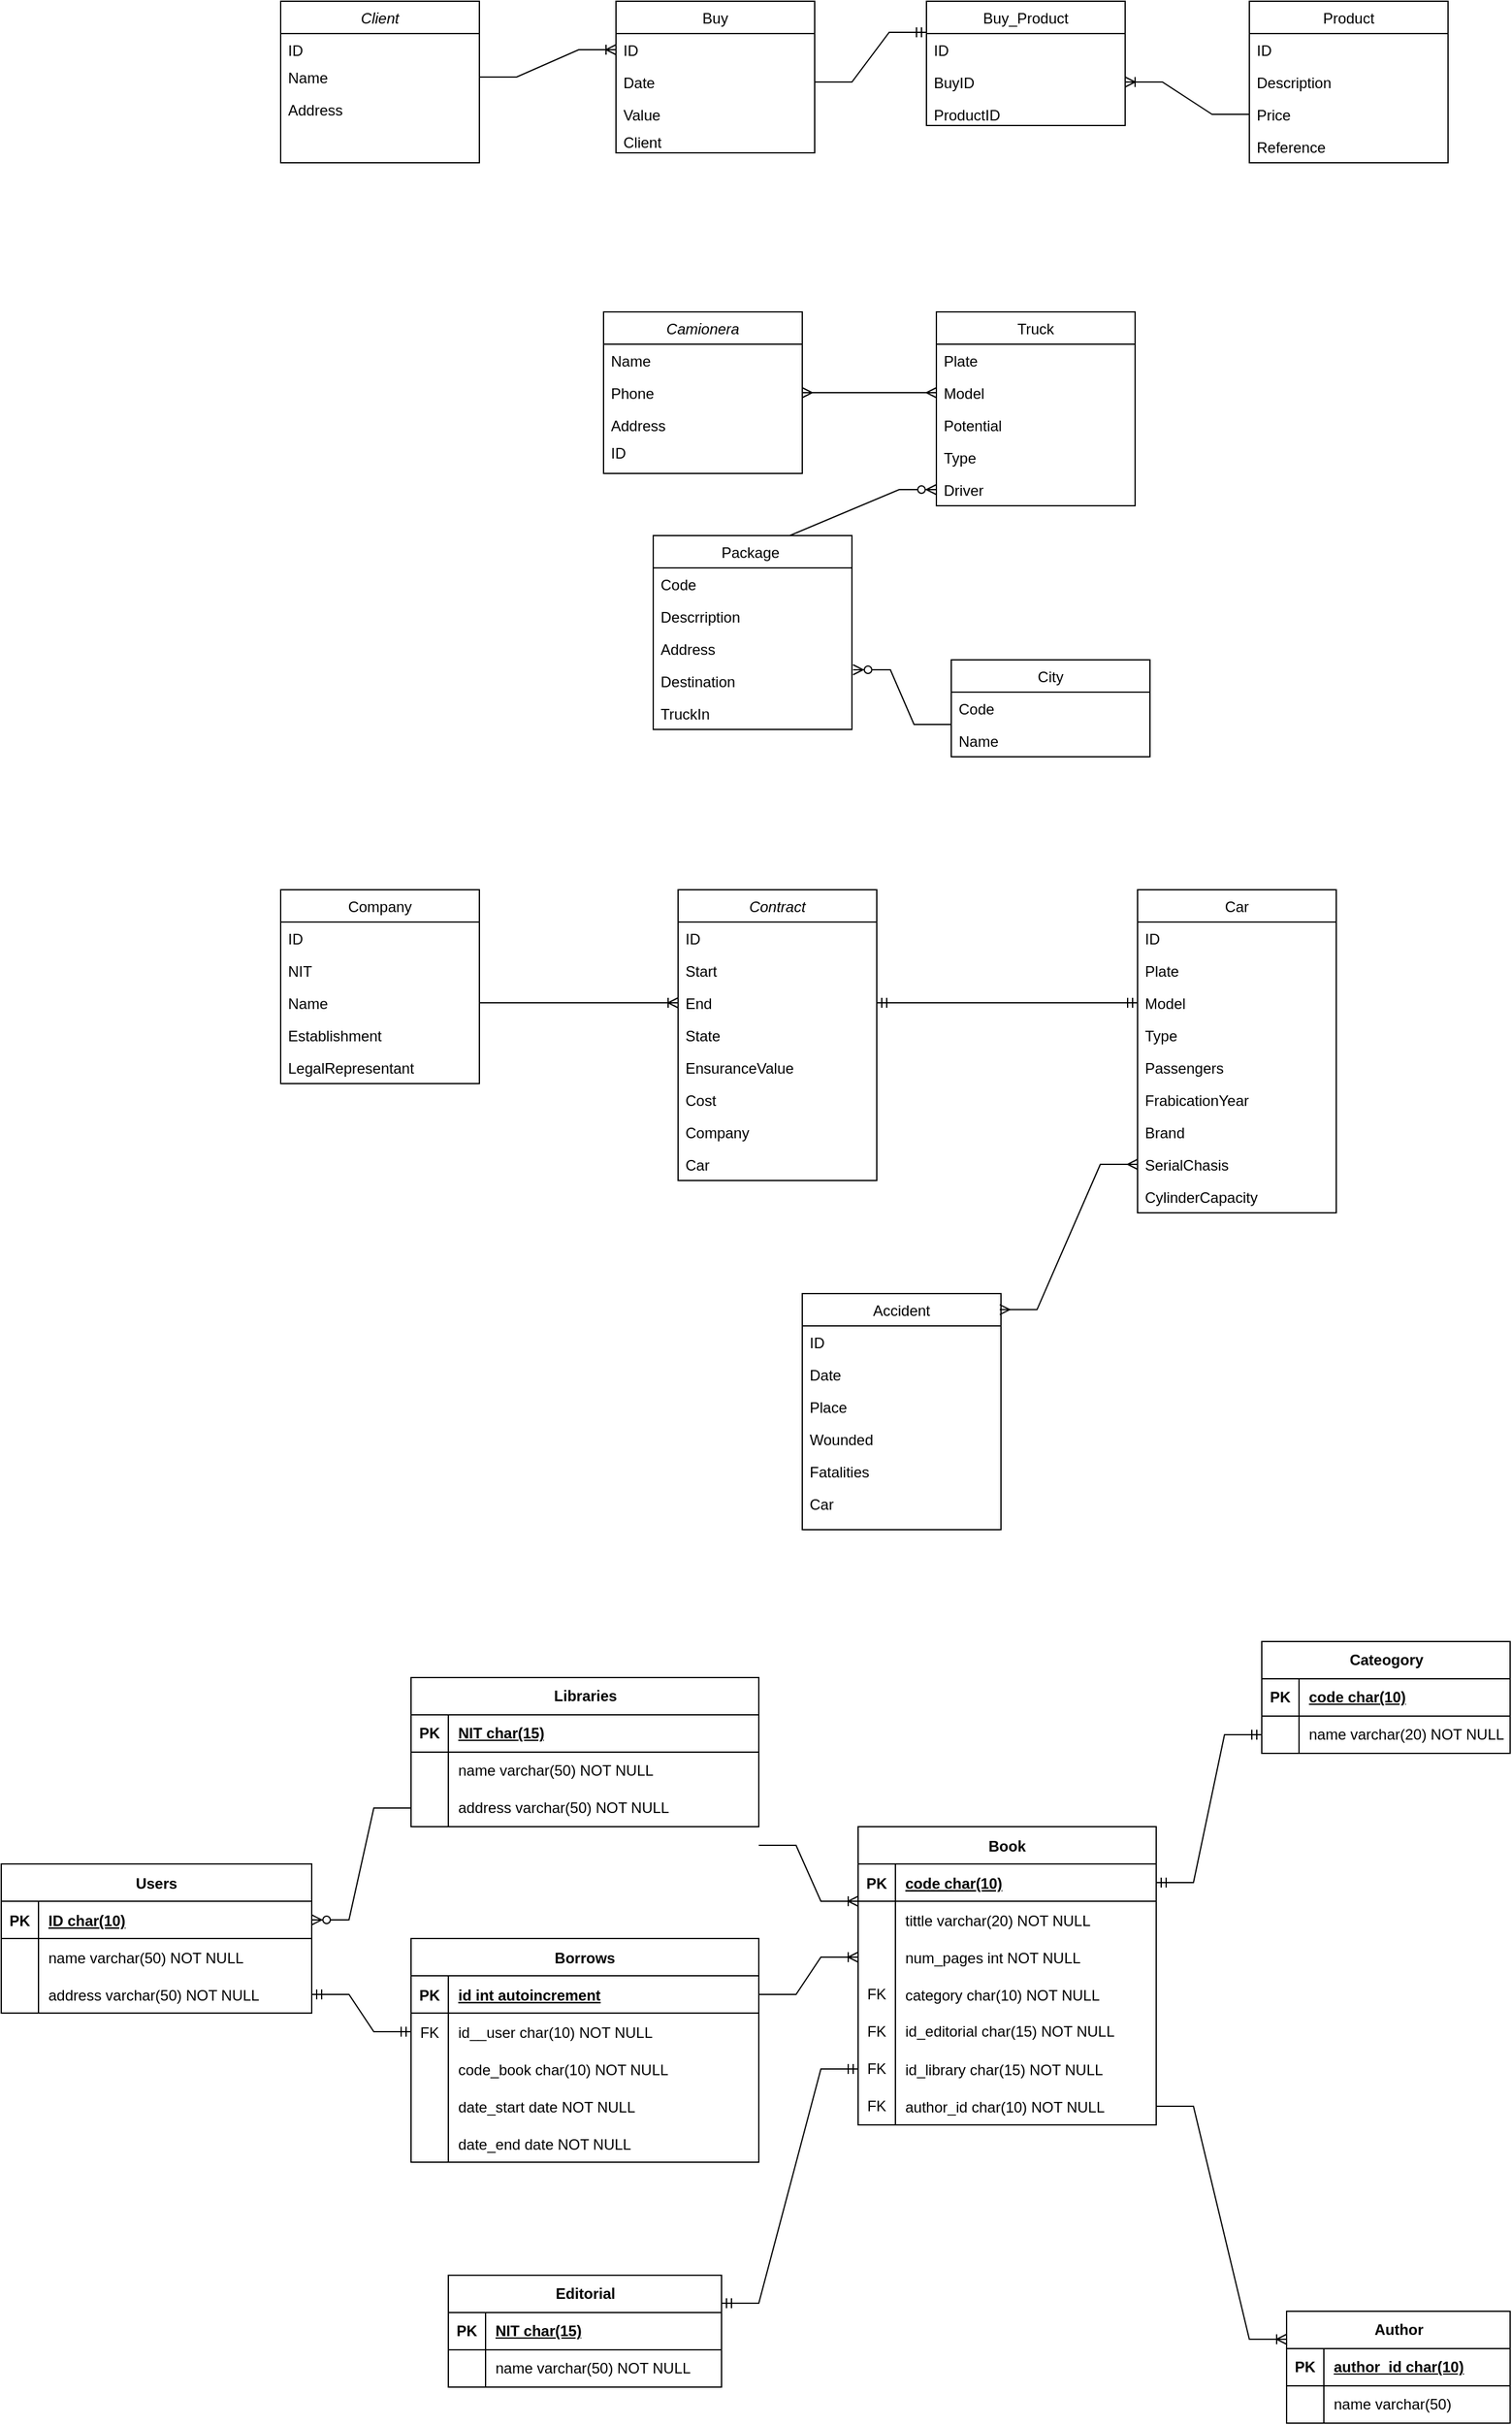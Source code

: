 <mxfile version="21.4.0">
  <diagram id="C5RBs43oDa-KdzZeNtuy" name="Page-1">
    <mxGraphModel dx="1707" dy="2174" grid="1" gridSize="10" guides="1" tooltips="1" connect="1" arrows="1" fold="1" page="1" pageScale="1" pageWidth="827" pageHeight="1169" math="0" shadow="0">
      <root>
        <mxCell id="WIyWlLk6GJQsqaUBKTNV-0" />
        <mxCell id="WIyWlLk6GJQsqaUBKTNV-1" parent="WIyWlLk6GJQsqaUBKTNV-0" />
        <mxCell id="zkfFHV4jXpPFQw0GAbJ--0" value="Camionera" style="swimlane;fontStyle=2;align=center;verticalAlign=top;childLayout=stackLayout;horizontal=1;startSize=26;horizontalStack=0;resizeParent=1;resizeLast=0;collapsible=1;marginBottom=0;rounded=0;shadow=0;strokeWidth=1;" parent="WIyWlLk6GJQsqaUBKTNV-1" vertex="1">
          <mxGeometry x="240" y="120" width="160" height="130" as="geometry">
            <mxRectangle x="230" y="140" width="160" height="26" as="alternateBounds" />
          </mxGeometry>
        </mxCell>
        <mxCell id="zkfFHV4jXpPFQw0GAbJ--1" value="Name" style="text;align=left;verticalAlign=top;spacingLeft=4;spacingRight=4;overflow=hidden;rotatable=0;points=[[0,0.5],[1,0.5]];portConstraint=eastwest;" parent="zkfFHV4jXpPFQw0GAbJ--0" vertex="1">
          <mxGeometry y="26" width="160" height="26" as="geometry" />
        </mxCell>
        <mxCell id="zkfFHV4jXpPFQw0GAbJ--2" value="Phone  " style="text;align=left;verticalAlign=top;spacingLeft=4;spacingRight=4;overflow=hidden;rotatable=0;points=[[0,0.5],[1,0.5]];portConstraint=eastwest;rounded=0;shadow=0;html=0;" parent="zkfFHV4jXpPFQw0GAbJ--0" vertex="1">
          <mxGeometry y="52" width="160" height="26" as="geometry" />
        </mxCell>
        <mxCell id="zkfFHV4jXpPFQw0GAbJ--3" value="Address" style="text;align=left;verticalAlign=top;spacingLeft=4;spacingRight=4;overflow=hidden;rotatable=0;points=[[0,0.5],[1,0.5]];portConstraint=eastwest;rounded=0;shadow=0;html=0;" parent="zkfFHV4jXpPFQw0GAbJ--0" vertex="1">
          <mxGeometry y="78" width="160" height="22" as="geometry" />
        </mxCell>
        <mxCell id="Mopjg6bGHXl4hGNTLcCq-0" value="ID&#xa;" style="text;align=left;verticalAlign=top;spacingLeft=4;spacingRight=4;overflow=hidden;rotatable=0;points=[[0,0.5],[1,0.5]];portConstraint=eastwest;rounded=0;shadow=0;html=0;" vertex="1" parent="zkfFHV4jXpPFQw0GAbJ--0">
          <mxGeometry y="100" width="160" as="geometry" />
        </mxCell>
        <mxCell id="zkfFHV4jXpPFQw0GAbJ--6" value="Package " style="swimlane;fontStyle=0;align=center;verticalAlign=top;childLayout=stackLayout;horizontal=1;startSize=26;horizontalStack=0;resizeParent=1;resizeLast=0;collapsible=1;marginBottom=0;rounded=0;shadow=0;strokeWidth=1;" parent="WIyWlLk6GJQsqaUBKTNV-1" vertex="1">
          <mxGeometry x="280" y="300" width="160" height="156" as="geometry">
            <mxRectangle x="130" y="380" width="160" height="26" as="alternateBounds" />
          </mxGeometry>
        </mxCell>
        <mxCell id="zkfFHV4jXpPFQw0GAbJ--7" value="Code" style="text;align=left;verticalAlign=top;spacingLeft=4;spacingRight=4;overflow=hidden;rotatable=0;points=[[0,0.5],[1,0.5]];portConstraint=eastwest;" parent="zkfFHV4jXpPFQw0GAbJ--6" vertex="1">
          <mxGeometry y="26" width="160" height="26" as="geometry" />
        </mxCell>
        <mxCell id="zkfFHV4jXpPFQw0GAbJ--8" value="Descrription" style="text;align=left;verticalAlign=top;spacingLeft=4;spacingRight=4;overflow=hidden;rotatable=0;points=[[0,0.5],[1,0.5]];portConstraint=eastwest;rounded=0;shadow=0;html=0;" parent="zkfFHV4jXpPFQw0GAbJ--6" vertex="1">
          <mxGeometry y="52" width="160" height="26" as="geometry" />
        </mxCell>
        <mxCell id="Mopjg6bGHXl4hGNTLcCq-4" value="Address" style="text;align=left;verticalAlign=top;spacingLeft=4;spacingRight=4;overflow=hidden;rotatable=0;points=[[0,0.5],[1,0.5]];portConstraint=eastwest;rounded=0;shadow=0;html=0;" vertex="1" parent="zkfFHV4jXpPFQw0GAbJ--6">
          <mxGeometry y="78" width="160" height="26" as="geometry" />
        </mxCell>
        <mxCell id="Mopjg6bGHXl4hGNTLcCq-3" value="Destination" style="text;align=left;verticalAlign=top;spacingLeft=4;spacingRight=4;overflow=hidden;rotatable=0;points=[[0,0.5],[1,0.5]];portConstraint=eastwest;rounded=0;shadow=0;html=0;" vertex="1" parent="zkfFHV4jXpPFQw0GAbJ--6">
          <mxGeometry y="104" width="160" height="26" as="geometry" />
        </mxCell>
        <mxCell id="Mopjg6bGHXl4hGNTLcCq-79" value="TruckIn" style="text;align=left;verticalAlign=top;spacingLeft=4;spacingRight=4;overflow=hidden;rotatable=0;points=[[0,0.5],[1,0.5]];portConstraint=eastwest;rounded=0;shadow=0;html=0;" vertex="1" parent="zkfFHV4jXpPFQw0GAbJ--6">
          <mxGeometry y="130" width="160" height="26" as="geometry" />
        </mxCell>
        <mxCell id="zkfFHV4jXpPFQw0GAbJ--13" value="City" style="swimlane;fontStyle=0;align=center;verticalAlign=top;childLayout=stackLayout;horizontal=1;startSize=26;horizontalStack=0;resizeParent=1;resizeLast=0;collapsible=1;marginBottom=0;rounded=0;shadow=0;strokeWidth=1;" parent="WIyWlLk6GJQsqaUBKTNV-1" vertex="1">
          <mxGeometry x="520" y="400" width="160" height="78" as="geometry">
            <mxRectangle x="340" y="380" width="170" height="26" as="alternateBounds" />
          </mxGeometry>
        </mxCell>
        <mxCell id="zkfFHV4jXpPFQw0GAbJ--14" value="Code" style="text;align=left;verticalAlign=top;spacingLeft=4;spacingRight=4;overflow=hidden;rotatable=0;points=[[0,0.5],[1,0.5]];portConstraint=eastwest;" parent="zkfFHV4jXpPFQw0GAbJ--13" vertex="1">
          <mxGeometry y="26" width="160" height="26" as="geometry" />
        </mxCell>
        <mxCell id="Mopjg6bGHXl4hGNTLcCq-5" value="Name" style="text;align=left;verticalAlign=top;spacingLeft=4;spacingRight=4;overflow=hidden;rotatable=0;points=[[0,0.5],[1,0.5]];portConstraint=eastwest;" vertex="1" parent="zkfFHV4jXpPFQw0GAbJ--13">
          <mxGeometry y="52" width="160" height="26" as="geometry" />
        </mxCell>
        <mxCell id="zkfFHV4jXpPFQw0GAbJ--17" value="Truck" style="swimlane;fontStyle=0;align=center;verticalAlign=top;childLayout=stackLayout;horizontal=1;startSize=26;horizontalStack=0;resizeParent=1;resizeLast=0;collapsible=1;marginBottom=0;rounded=0;shadow=0;strokeWidth=1;" parent="WIyWlLk6GJQsqaUBKTNV-1" vertex="1">
          <mxGeometry x="508" y="120" width="160" height="156" as="geometry">
            <mxRectangle x="550" y="140" width="160" height="26" as="alternateBounds" />
          </mxGeometry>
        </mxCell>
        <mxCell id="zkfFHV4jXpPFQw0GAbJ--19" value="Plate" style="text;align=left;verticalAlign=top;spacingLeft=4;spacingRight=4;overflow=hidden;rotatable=0;points=[[0,0.5],[1,0.5]];portConstraint=eastwest;rounded=0;shadow=0;html=0;" parent="zkfFHV4jXpPFQw0GAbJ--17" vertex="1">
          <mxGeometry y="26" width="160" height="26" as="geometry" />
        </mxCell>
        <mxCell id="zkfFHV4jXpPFQw0GAbJ--20" value="Model" style="text;align=left;verticalAlign=top;spacingLeft=4;spacingRight=4;overflow=hidden;rotatable=0;points=[[0,0.5],[1,0.5]];portConstraint=eastwest;rounded=0;shadow=0;html=0;" parent="zkfFHV4jXpPFQw0GAbJ--17" vertex="1">
          <mxGeometry y="52" width="160" height="26" as="geometry" />
        </mxCell>
        <mxCell id="zkfFHV4jXpPFQw0GAbJ--21" value="Potential" style="text;align=left;verticalAlign=top;spacingLeft=4;spacingRight=4;overflow=hidden;rotatable=0;points=[[0,0.5],[1,0.5]];portConstraint=eastwest;rounded=0;shadow=0;html=0;" parent="zkfFHV4jXpPFQw0GAbJ--17" vertex="1">
          <mxGeometry y="78" width="160" height="26" as="geometry" />
        </mxCell>
        <mxCell id="zkfFHV4jXpPFQw0GAbJ--22" value="Type" style="text;align=left;verticalAlign=top;spacingLeft=4;spacingRight=4;overflow=hidden;rotatable=0;points=[[0,0.5],[1,0.5]];portConstraint=eastwest;rounded=0;shadow=0;html=0;" parent="zkfFHV4jXpPFQw0GAbJ--17" vertex="1">
          <mxGeometry y="104" width="160" height="26" as="geometry" />
        </mxCell>
        <mxCell id="Mopjg6bGHXl4hGNTLcCq-78" value="Driver" style="text;align=left;verticalAlign=top;spacingLeft=4;spacingRight=4;overflow=hidden;rotatable=0;points=[[0,0.5],[1,0.5]];portConstraint=eastwest;rounded=0;shadow=0;html=0;" vertex="1" parent="zkfFHV4jXpPFQw0GAbJ--17">
          <mxGeometry y="130" width="160" height="26" as="geometry" />
        </mxCell>
        <mxCell id="Mopjg6bGHXl4hGNTLcCq-1" value="" style="edgeStyle=entityRelationEdgeStyle;fontSize=12;html=1;endArrow=ERmany;startArrow=ERmany;rounded=0;entryX=0;entryY=0.5;entryDx=0;entryDy=0;exitX=1;exitY=0.5;exitDx=0;exitDy=0;" edge="1" parent="WIyWlLk6GJQsqaUBKTNV-1" source="zkfFHV4jXpPFQw0GAbJ--2" target="zkfFHV4jXpPFQw0GAbJ--20">
          <mxGeometry width="100" height="100" relative="1" as="geometry">
            <mxPoint x="390" y="280" as="sourcePoint" />
            <mxPoint x="490" y="180" as="targetPoint" />
          </mxGeometry>
        </mxCell>
        <mxCell id="Mopjg6bGHXl4hGNTLcCq-6" value="" style="edgeStyle=entityRelationEdgeStyle;fontSize=12;html=1;endArrow=ERzeroToMany;endFill=1;rounded=0;entryX=1.006;entryY=0.154;entryDx=0;entryDy=0;entryPerimeter=0;exitX=0;exitY=1;exitDx=0;exitDy=0;exitPerimeter=0;" edge="1" parent="WIyWlLk6GJQsqaUBKTNV-1" source="zkfFHV4jXpPFQw0GAbJ--14" target="Mopjg6bGHXl4hGNTLcCq-3">
          <mxGeometry width="100" height="100" relative="1" as="geometry">
            <mxPoint x="360" y="420" as="sourcePoint" />
            <mxPoint x="460" y="320" as="targetPoint" />
          </mxGeometry>
        </mxCell>
        <mxCell id="Mopjg6bGHXl4hGNTLcCq-7" value="" style="edgeStyle=entityRelationEdgeStyle;fontSize=12;html=1;endArrow=ERzeroToMany;endFill=1;rounded=0;entryX=0;entryY=0.5;entryDx=0;entryDy=0;exitX=0.5;exitY=0;exitDx=0;exitDy=0;" edge="1" parent="WIyWlLk6GJQsqaUBKTNV-1" source="zkfFHV4jXpPFQw0GAbJ--6" target="Mopjg6bGHXl4hGNTLcCq-78">
          <mxGeometry width="100" height="100" relative="1" as="geometry">
            <mxPoint x="360" y="420" as="sourcePoint" />
            <mxPoint x="460" y="320" as="targetPoint" />
          </mxGeometry>
        </mxCell>
        <mxCell id="Mopjg6bGHXl4hGNTLcCq-29" value="Contract" style="swimlane;fontStyle=2;align=center;verticalAlign=top;childLayout=stackLayout;horizontal=1;startSize=26;horizontalStack=0;resizeParent=1;resizeLast=0;collapsible=1;marginBottom=0;rounded=0;shadow=0;strokeWidth=1;" vertex="1" parent="WIyWlLk6GJQsqaUBKTNV-1">
          <mxGeometry x="300" y="585" width="160" height="234" as="geometry">
            <mxRectangle x="230" y="140" width="160" height="26" as="alternateBounds" />
          </mxGeometry>
        </mxCell>
        <mxCell id="Mopjg6bGHXl4hGNTLcCq-30" value="ID" style="text;align=left;verticalAlign=top;spacingLeft=4;spacingRight=4;overflow=hidden;rotatable=0;points=[[0,0.5],[1,0.5]];portConstraint=eastwest;" vertex="1" parent="Mopjg6bGHXl4hGNTLcCq-29">
          <mxGeometry y="26" width="160" height="26" as="geometry" />
        </mxCell>
        <mxCell id="Mopjg6bGHXl4hGNTLcCq-31" value="Start" style="text;align=left;verticalAlign=top;spacingLeft=4;spacingRight=4;overflow=hidden;rotatable=0;points=[[0,0.5],[1,0.5]];portConstraint=eastwest;rounded=0;shadow=0;html=0;" vertex="1" parent="Mopjg6bGHXl4hGNTLcCq-29">
          <mxGeometry y="52" width="160" height="26" as="geometry" />
        </mxCell>
        <mxCell id="Mopjg6bGHXl4hGNTLcCq-60" value="End" style="text;align=left;verticalAlign=top;spacingLeft=4;spacingRight=4;overflow=hidden;rotatable=0;points=[[0,0.5],[1,0.5]];portConstraint=eastwest;rounded=0;shadow=0;html=0;" vertex="1" parent="Mopjg6bGHXl4hGNTLcCq-29">
          <mxGeometry y="78" width="160" height="26" as="geometry" />
        </mxCell>
        <mxCell id="Mopjg6bGHXl4hGNTLcCq-65" value="State" style="text;align=left;verticalAlign=top;spacingLeft=4;spacingRight=4;overflow=hidden;rotatable=0;points=[[0,0.5],[1,0.5]];portConstraint=eastwest;rounded=0;shadow=0;html=0;" vertex="1" parent="Mopjg6bGHXl4hGNTLcCq-29">
          <mxGeometry y="104" width="160" height="26" as="geometry" />
        </mxCell>
        <mxCell id="Mopjg6bGHXl4hGNTLcCq-66" value="EnsuranceValue" style="text;align=left;verticalAlign=top;spacingLeft=4;spacingRight=4;overflow=hidden;rotatable=0;points=[[0,0.5],[1,0.5]];portConstraint=eastwest;rounded=0;shadow=0;html=0;" vertex="1" parent="Mopjg6bGHXl4hGNTLcCq-29">
          <mxGeometry y="130" width="160" height="26" as="geometry" />
        </mxCell>
        <mxCell id="Mopjg6bGHXl4hGNTLcCq-67" value="Cost" style="text;align=left;verticalAlign=top;spacingLeft=4;spacingRight=4;overflow=hidden;rotatable=0;points=[[0,0.5],[1,0.5]];portConstraint=eastwest;rounded=0;shadow=0;html=0;" vertex="1" parent="Mopjg6bGHXl4hGNTLcCq-29">
          <mxGeometry y="156" width="160" height="26" as="geometry" />
        </mxCell>
        <mxCell id="Mopjg6bGHXl4hGNTLcCq-80" value="Company" style="text;align=left;verticalAlign=top;spacingLeft=4;spacingRight=4;overflow=hidden;rotatable=0;points=[[0,0.5],[1,0.5]];portConstraint=eastwest;rounded=0;shadow=0;html=0;" vertex="1" parent="Mopjg6bGHXl4hGNTLcCq-29">
          <mxGeometry y="182" width="160" height="26" as="geometry" />
        </mxCell>
        <mxCell id="Mopjg6bGHXl4hGNTLcCq-81" value="Car" style="text;align=left;verticalAlign=top;spacingLeft=4;spacingRight=4;overflow=hidden;rotatable=0;points=[[0,0.5],[1,0.5]];portConstraint=eastwest;rounded=0;shadow=0;html=0;" vertex="1" parent="Mopjg6bGHXl4hGNTLcCq-29">
          <mxGeometry y="208" width="160" height="26" as="geometry" />
        </mxCell>
        <mxCell id="Mopjg6bGHXl4hGNTLcCq-42" value="Company" style="swimlane;fontStyle=0;align=center;verticalAlign=top;childLayout=stackLayout;horizontal=1;startSize=26;horizontalStack=0;resizeParent=1;resizeLast=0;collapsible=1;marginBottom=0;rounded=0;shadow=0;strokeWidth=1;" vertex="1" parent="WIyWlLk6GJQsqaUBKTNV-1">
          <mxGeometry x="-20" y="585" width="160" height="156" as="geometry">
            <mxRectangle x="550" y="140" width="160" height="26" as="alternateBounds" />
          </mxGeometry>
        </mxCell>
        <mxCell id="Mopjg6bGHXl4hGNTLcCq-43" value="ID" style="text;align=left;verticalAlign=top;spacingLeft=4;spacingRight=4;overflow=hidden;rotatable=0;points=[[0,0.5],[1,0.5]];portConstraint=eastwest;rounded=0;shadow=0;html=0;" vertex="1" parent="Mopjg6bGHXl4hGNTLcCq-42">
          <mxGeometry y="26" width="160" height="26" as="geometry" />
        </mxCell>
        <mxCell id="Mopjg6bGHXl4hGNTLcCq-44" value="NIT" style="text;align=left;verticalAlign=top;spacingLeft=4;spacingRight=4;overflow=hidden;rotatable=0;points=[[0,0.5],[1,0.5]];portConstraint=eastwest;rounded=0;shadow=0;html=0;" vertex="1" parent="Mopjg6bGHXl4hGNTLcCq-42">
          <mxGeometry y="52" width="160" height="26" as="geometry" />
        </mxCell>
        <mxCell id="Mopjg6bGHXl4hGNTLcCq-45" value="Name" style="text;align=left;verticalAlign=top;spacingLeft=4;spacingRight=4;overflow=hidden;rotatable=0;points=[[0,0.5],[1,0.5]];portConstraint=eastwest;rounded=0;shadow=0;html=0;" vertex="1" parent="Mopjg6bGHXl4hGNTLcCq-42">
          <mxGeometry y="78" width="160" height="26" as="geometry" />
        </mxCell>
        <mxCell id="Mopjg6bGHXl4hGNTLcCq-46" value="Establishment" style="text;align=left;verticalAlign=top;spacingLeft=4;spacingRight=4;overflow=hidden;rotatable=0;points=[[0,0.5],[1,0.5]];portConstraint=eastwest;rounded=0;shadow=0;html=0;" vertex="1" parent="Mopjg6bGHXl4hGNTLcCq-42">
          <mxGeometry y="104" width="160" height="26" as="geometry" />
        </mxCell>
        <mxCell id="Mopjg6bGHXl4hGNTLcCq-51" value="LegalRepresentant" style="text;align=left;verticalAlign=top;spacingLeft=4;spacingRight=4;overflow=hidden;rotatable=0;points=[[0,0.5],[1,0.5]];portConstraint=eastwest;rounded=0;shadow=0;html=0;" vertex="1" parent="Mopjg6bGHXl4hGNTLcCq-42">
          <mxGeometry y="130" width="160" height="26" as="geometry" />
        </mxCell>
        <mxCell id="Mopjg6bGHXl4hGNTLcCq-52" value="" style="edgeStyle=entityRelationEdgeStyle;fontSize=12;html=1;endArrow=ERoneToMany;rounded=0;exitX=1;exitY=0.5;exitDx=0;exitDy=0;entryX=0;entryY=0.5;entryDx=0;entryDy=0;" edge="1" parent="WIyWlLk6GJQsqaUBKTNV-1" source="Mopjg6bGHXl4hGNTLcCq-45" target="Mopjg6bGHXl4hGNTLcCq-60">
          <mxGeometry width="100" height="100" relative="1" as="geometry">
            <mxPoint x="170" y="680" as="sourcePoint" />
            <mxPoint x="270" y="580" as="targetPoint" />
          </mxGeometry>
        </mxCell>
        <mxCell id="Mopjg6bGHXl4hGNTLcCq-68" value="" style="edgeStyle=entityRelationEdgeStyle;fontSize=12;html=1;endArrow=ERmandOne;startArrow=ERmandOne;rounded=0;entryX=0;entryY=0.5;entryDx=0;entryDy=0;exitX=1;exitY=0.5;exitDx=0;exitDy=0;" edge="1" parent="WIyWlLk6GJQsqaUBKTNV-1" source="Mopjg6bGHXl4hGNTLcCq-60" target="Mopjg6bGHXl4hGNTLcCq-71">
          <mxGeometry width="100" height="100" relative="1" as="geometry">
            <mxPoint x="500" y="690" as="sourcePoint" />
            <mxPoint x="680" y="675" as="targetPoint" />
          </mxGeometry>
        </mxCell>
        <mxCell id="Mopjg6bGHXl4hGNTLcCq-69" value="Car" style="swimlane;fontStyle=0;align=center;verticalAlign=top;childLayout=stackLayout;horizontal=1;startSize=26;horizontalStack=0;resizeParent=1;resizeLast=0;collapsible=1;marginBottom=0;rounded=0;shadow=0;strokeWidth=1;" vertex="1" parent="WIyWlLk6GJQsqaUBKTNV-1">
          <mxGeometry x="670" y="585" width="160" height="260" as="geometry">
            <mxRectangle x="550" y="140" width="160" height="26" as="alternateBounds" />
          </mxGeometry>
        </mxCell>
        <mxCell id="Mopjg6bGHXl4hGNTLcCq-77" value="ID" style="text;align=left;verticalAlign=top;spacingLeft=4;spacingRight=4;overflow=hidden;rotatable=0;points=[[0,0.5],[1,0.5]];portConstraint=eastwest;rounded=0;shadow=0;html=0;" vertex="1" parent="Mopjg6bGHXl4hGNTLcCq-69">
          <mxGeometry y="26" width="160" height="26" as="geometry" />
        </mxCell>
        <mxCell id="Mopjg6bGHXl4hGNTLcCq-70" value="Plate" style="text;align=left;verticalAlign=top;spacingLeft=4;spacingRight=4;overflow=hidden;rotatable=0;points=[[0,0.5],[1,0.5]];portConstraint=eastwest;rounded=0;shadow=0;html=0;" vertex="1" parent="Mopjg6bGHXl4hGNTLcCq-69">
          <mxGeometry y="52" width="160" height="26" as="geometry" />
        </mxCell>
        <mxCell id="Mopjg6bGHXl4hGNTLcCq-71" value="Model" style="text;align=left;verticalAlign=top;spacingLeft=4;spacingRight=4;overflow=hidden;rotatable=0;points=[[0,0.5],[1,0.5]];portConstraint=eastwest;rounded=0;shadow=0;html=0;" vertex="1" parent="Mopjg6bGHXl4hGNTLcCq-69">
          <mxGeometry y="78" width="160" height="26" as="geometry" />
        </mxCell>
        <mxCell id="Mopjg6bGHXl4hGNTLcCq-73" value="Type" style="text;align=left;verticalAlign=top;spacingLeft=4;spacingRight=4;overflow=hidden;rotatable=0;points=[[0,0.5],[1,0.5]];portConstraint=eastwest;rounded=0;shadow=0;html=0;" vertex="1" parent="Mopjg6bGHXl4hGNTLcCq-69">
          <mxGeometry y="104" width="160" height="26" as="geometry" />
        </mxCell>
        <mxCell id="Mopjg6bGHXl4hGNTLcCq-72" value="Passengers" style="text;align=left;verticalAlign=top;spacingLeft=4;spacingRight=4;overflow=hidden;rotatable=0;points=[[0,0.5],[1,0.5]];portConstraint=eastwest;rounded=0;shadow=0;html=0;" vertex="1" parent="Mopjg6bGHXl4hGNTLcCq-69">
          <mxGeometry y="130" width="160" height="26" as="geometry" />
        </mxCell>
        <mxCell id="Mopjg6bGHXl4hGNTLcCq-74" value="FrabicationYear" style="text;align=left;verticalAlign=top;spacingLeft=4;spacingRight=4;overflow=hidden;rotatable=0;points=[[0,0.5],[1,0.5]];portConstraint=eastwest;rounded=0;shadow=0;html=0;" vertex="1" parent="Mopjg6bGHXl4hGNTLcCq-69">
          <mxGeometry y="156" width="160" height="26" as="geometry" />
        </mxCell>
        <mxCell id="Mopjg6bGHXl4hGNTLcCq-76" value="Brand" style="text;align=left;verticalAlign=top;spacingLeft=4;spacingRight=4;overflow=hidden;rotatable=0;points=[[0,0.5],[1,0.5]];portConstraint=eastwest;rounded=0;shadow=0;html=0;" vertex="1" parent="Mopjg6bGHXl4hGNTLcCq-69">
          <mxGeometry y="182" width="160" height="26" as="geometry" />
        </mxCell>
        <mxCell id="Mopjg6bGHXl4hGNTLcCq-75" value="SerialChasis&#xa;" style="text;align=left;verticalAlign=top;spacingLeft=4;spacingRight=4;overflow=hidden;rotatable=0;points=[[0,0.5],[1,0.5]];portConstraint=eastwest;rounded=0;shadow=0;html=0;" vertex="1" parent="Mopjg6bGHXl4hGNTLcCq-69">
          <mxGeometry y="208" width="160" height="26" as="geometry" />
        </mxCell>
        <mxCell id="Mopjg6bGHXl4hGNTLcCq-92" value="CylinderCapacity" style="text;align=left;verticalAlign=top;spacingLeft=4;spacingRight=4;overflow=hidden;rotatable=0;points=[[0,0.5],[1,0.5]];portConstraint=eastwest;rounded=0;shadow=0;html=0;" vertex="1" parent="Mopjg6bGHXl4hGNTLcCq-69">
          <mxGeometry y="234" width="160" height="26" as="geometry" />
        </mxCell>
        <mxCell id="Mopjg6bGHXl4hGNTLcCq-82" value="Accident" style="swimlane;fontStyle=0;align=center;verticalAlign=top;childLayout=stackLayout;horizontal=1;startSize=26;horizontalStack=0;resizeParent=1;resizeLast=0;collapsible=1;marginBottom=0;rounded=0;shadow=0;strokeWidth=1;" vertex="1" parent="WIyWlLk6GJQsqaUBKTNV-1">
          <mxGeometry x="400" y="910" width="160" height="190" as="geometry">
            <mxRectangle x="550" y="140" width="160" height="26" as="alternateBounds" />
          </mxGeometry>
        </mxCell>
        <mxCell id="Mopjg6bGHXl4hGNTLcCq-83" value="ID" style="text;align=left;verticalAlign=top;spacingLeft=4;spacingRight=4;overflow=hidden;rotatable=0;points=[[0,0.5],[1,0.5]];portConstraint=eastwest;rounded=0;shadow=0;html=0;" vertex="1" parent="Mopjg6bGHXl4hGNTLcCq-82">
          <mxGeometry y="26" width="160" height="26" as="geometry" />
        </mxCell>
        <mxCell id="Mopjg6bGHXl4hGNTLcCq-84" value="Date" style="text;align=left;verticalAlign=top;spacingLeft=4;spacingRight=4;overflow=hidden;rotatable=0;points=[[0,0.5],[1,0.5]];portConstraint=eastwest;rounded=0;shadow=0;html=0;" vertex="1" parent="Mopjg6bGHXl4hGNTLcCq-82">
          <mxGeometry y="52" width="160" height="26" as="geometry" />
        </mxCell>
        <mxCell id="Mopjg6bGHXl4hGNTLcCq-85" value="Place" style="text;align=left;verticalAlign=top;spacingLeft=4;spacingRight=4;overflow=hidden;rotatable=0;points=[[0,0.5],[1,0.5]];portConstraint=eastwest;rounded=0;shadow=0;html=0;" vertex="1" parent="Mopjg6bGHXl4hGNTLcCq-82">
          <mxGeometry y="78" width="160" height="26" as="geometry" />
        </mxCell>
        <mxCell id="Mopjg6bGHXl4hGNTLcCq-86" value="Wounded" style="text;align=left;verticalAlign=top;spacingLeft=4;spacingRight=4;overflow=hidden;rotatable=0;points=[[0,0.5],[1,0.5]];portConstraint=eastwest;rounded=0;shadow=0;html=0;" vertex="1" parent="Mopjg6bGHXl4hGNTLcCq-82">
          <mxGeometry y="104" width="160" height="26" as="geometry" />
        </mxCell>
        <mxCell id="Mopjg6bGHXl4hGNTLcCq-87" value="Fatalities" style="text;align=left;verticalAlign=top;spacingLeft=4;spacingRight=4;overflow=hidden;rotatable=0;points=[[0,0.5],[1,0.5]];portConstraint=eastwest;rounded=0;shadow=0;html=0;" vertex="1" parent="Mopjg6bGHXl4hGNTLcCq-82">
          <mxGeometry y="130" width="160" height="26" as="geometry" />
        </mxCell>
        <mxCell id="Mopjg6bGHXl4hGNTLcCq-88" value="Car" style="text;align=left;verticalAlign=top;spacingLeft=4;spacingRight=4;overflow=hidden;rotatable=0;points=[[0,0.5],[1,0.5]];portConstraint=eastwest;rounded=0;shadow=0;html=0;" vertex="1" parent="Mopjg6bGHXl4hGNTLcCq-82">
          <mxGeometry y="156" width="160" height="26" as="geometry" />
        </mxCell>
        <mxCell id="Mopjg6bGHXl4hGNTLcCq-93" value="" style="edgeStyle=entityRelationEdgeStyle;fontSize=12;html=1;endArrow=ERmany;startArrow=ERmany;rounded=0;entryX=0;entryY=0.5;entryDx=0;entryDy=0;exitX=0.994;exitY=0.068;exitDx=0;exitDy=0;exitPerimeter=0;" edge="1" parent="WIyWlLk6GJQsqaUBKTNV-1" source="Mopjg6bGHXl4hGNTLcCq-82" target="Mopjg6bGHXl4hGNTLcCq-75">
          <mxGeometry width="100" height="100" relative="1" as="geometry">
            <mxPoint x="510" y="980" as="sourcePoint" />
            <mxPoint x="610" y="880" as="targetPoint" />
          </mxGeometry>
        </mxCell>
        <mxCell id="Mopjg6bGHXl4hGNTLcCq-124" value="Client" style="swimlane;fontStyle=2;align=center;verticalAlign=top;childLayout=stackLayout;horizontal=1;startSize=26;horizontalStack=0;resizeParent=1;resizeLast=0;collapsible=1;marginBottom=0;rounded=0;shadow=0;strokeWidth=1;" vertex="1" parent="WIyWlLk6GJQsqaUBKTNV-1">
          <mxGeometry x="-20" y="-130" width="160" height="130" as="geometry">
            <mxRectangle x="230" y="140" width="160" height="26" as="alternateBounds" />
          </mxGeometry>
        </mxCell>
        <mxCell id="Mopjg6bGHXl4hGNTLcCq-125" value="ID" style="text;align=left;verticalAlign=top;spacingLeft=4;spacingRight=4;overflow=hidden;rotatable=0;points=[[0,0.5],[1,0.5]];portConstraint=eastwest;rounded=0;shadow=0;html=0;" vertex="1" parent="Mopjg6bGHXl4hGNTLcCq-124">
          <mxGeometry y="26" width="160" height="22" as="geometry" />
        </mxCell>
        <mxCell id="Mopjg6bGHXl4hGNTLcCq-126" value="Name" style="text;align=left;verticalAlign=top;spacingLeft=4;spacingRight=4;overflow=hidden;rotatable=0;points=[[0,0.5],[1,0.5]];portConstraint=eastwest;" vertex="1" parent="Mopjg6bGHXl4hGNTLcCq-124">
          <mxGeometry y="48" width="160" height="26" as="geometry" />
        </mxCell>
        <mxCell id="Mopjg6bGHXl4hGNTLcCq-127" value="Address" style="text;align=left;verticalAlign=top;spacingLeft=4;spacingRight=4;overflow=hidden;rotatable=0;points=[[0,0.5],[1,0.5]];portConstraint=eastwest;rounded=0;shadow=0;html=0;" vertex="1" parent="Mopjg6bGHXl4hGNTLcCq-124">
          <mxGeometry y="74" width="160" height="22" as="geometry" />
        </mxCell>
        <mxCell id="Mopjg6bGHXl4hGNTLcCq-128" value="Product" style="swimlane;fontStyle=0;align=center;verticalAlign=top;childLayout=stackLayout;horizontal=1;startSize=26;horizontalStack=0;resizeParent=1;resizeLast=0;collapsible=1;marginBottom=0;rounded=0;shadow=0;strokeWidth=1;" vertex="1" parent="WIyWlLk6GJQsqaUBKTNV-1">
          <mxGeometry x="760" y="-130" width="160" height="130" as="geometry">
            <mxRectangle x="550" y="140" width="160" height="26" as="alternateBounds" />
          </mxGeometry>
        </mxCell>
        <mxCell id="Mopjg6bGHXl4hGNTLcCq-129" value="ID" style="text;align=left;verticalAlign=top;spacingLeft=4;spacingRight=4;overflow=hidden;rotatable=0;points=[[0,0.5],[1,0.5]];portConstraint=eastwest;rounded=0;shadow=0;html=0;" vertex="1" parent="Mopjg6bGHXl4hGNTLcCq-128">
          <mxGeometry y="26" width="160" height="26" as="geometry" />
        </mxCell>
        <mxCell id="Mopjg6bGHXl4hGNTLcCq-130" value="Description" style="text;align=left;verticalAlign=top;spacingLeft=4;spacingRight=4;overflow=hidden;rotatable=0;points=[[0,0.5],[1,0.5]];portConstraint=eastwest;rounded=0;shadow=0;html=0;" vertex="1" parent="Mopjg6bGHXl4hGNTLcCq-128">
          <mxGeometry y="52" width="160" height="26" as="geometry" />
        </mxCell>
        <mxCell id="Mopjg6bGHXl4hGNTLcCq-131" value="Price" style="text;align=left;verticalAlign=top;spacingLeft=4;spacingRight=4;overflow=hidden;rotatable=0;points=[[0,0.5],[1,0.5]];portConstraint=eastwest;rounded=0;shadow=0;html=0;" vertex="1" parent="Mopjg6bGHXl4hGNTLcCq-128">
          <mxGeometry y="78" width="160" height="26" as="geometry" />
        </mxCell>
        <mxCell id="Mopjg6bGHXl4hGNTLcCq-132" value="Reference" style="text;align=left;verticalAlign=top;spacingLeft=4;spacingRight=4;overflow=hidden;rotatable=0;points=[[0,0.5],[1,0.5]];portConstraint=eastwest;rounded=0;shadow=0;html=0;" vertex="1" parent="Mopjg6bGHXl4hGNTLcCq-128">
          <mxGeometry y="104" width="160" height="26" as="geometry" />
        </mxCell>
        <mxCell id="Mopjg6bGHXl4hGNTLcCq-133" value="Buy" style="swimlane;fontStyle=0;align=center;verticalAlign=top;childLayout=stackLayout;horizontal=1;startSize=26;horizontalStack=0;resizeParent=1;resizeLast=0;collapsible=1;marginBottom=0;rounded=0;shadow=0;strokeWidth=1;" vertex="1" parent="WIyWlLk6GJQsqaUBKTNV-1">
          <mxGeometry x="250" y="-130" width="160" height="122" as="geometry">
            <mxRectangle x="550" y="140" width="160" height="26" as="alternateBounds" />
          </mxGeometry>
        </mxCell>
        <mxCell id="Mopjg6bGHXl4hGNTLcCq-134" value="ID" style="text;align=left;verticalAlign=top;spacingLeft=4;spacingRight=4;overflow=hidden;rotatable=0;points=[[0,0.5],[1,0.5]];portConstraint=eastwest;rounded=0;shadow=0;html=0;" vertex="1" parent="Mopjg6bGHXl4hGNTLcCq-133">
          <mxGeometry y="26" width="160" height="26" as="geometry" />
        </mxCell>
        <mxCell id="Mopjg6bGHXl4hGNTLcCq-135" value="Date" style="text;align=left;verticalAlign=top;spacingLeft=4;spacingRight=4;overflow=hidden;rotatable=0;points=[[0,0.5],[1,0.5]];portConstraint=eastwest;rounded=0;shadow=0;html=0;" vertex="1" parent="Mopjg6bGHXl4hGNTLcCq-133">
          <mxGeometry y="52" width="160" height="26" as="geometry" />
        </mxCell>
        <mxCell id="Mopjg6bGHXl4hGNTLcCq-136" value="Value" style="text;align=left;verticalAlign=top;spacingLeft=4;spacingRight=4;overflow=hidden;rotatable=0;points=[[0,0.5],[1,0.5]];portConstraint=eastwest;rounded=0;shadow=0;html=0;" vertex="1" parent="Mopjg6bGHXl4hGNTLcCq-133">
          <mxGeometry y="78" width="160" height="22" as="geometry" />
        </mxCell>
        <mxCell id="Mopjg6bGHXl4hGNTLcCq-137" value="Client" style="text;align=left;verticalAlign=top;spacingLeft=4;spacingRight=4;overflow=hidden;rotatable=0;points=[[0,0.5],[1,0.5]];portConstraint=eastwest;rounded=0;shadow=0;html=0;" vertex="1" parent="Mopjg6bGHXl4hGNTLcCq-133">
          <mxGeometry y="100" width="160" height="22" as="geometry" />
        </mxCell>
        <mxCell id="Mopjg6bGHXl4hGNTLcCq-138" value="" style="edgeStyle=entityRelationEdgeStyle;fontSize=12;html=1;endArrow=ERoneToMany;rounded=0;exitX=1;exitY=0.5;exitDx=0;exitDy=0;entryX=0;entryY=0.5;entryDx=0;entryDy=0;" edge="1" parent="WIyWlLk6GJQsqaUBKTNV-1" source="Mopjg6bGHXl4hGNTLcCq-126" target="Mopjg6bGHXl4hGNTLcCq-134">
          <mxGeometry width="100" height="100" relative="1" as="geometry">
            <mxPoint x="280" y="-170" as="sourcePoint" />
            <mxPoint x="380" y="-270" as="targetPoint" />
          </mxGeometry>
        </mxCell>
        <mxCell id="Mopjg6bGHXl4hGNTLcCq-139" value="Buy_Product" style="swimlane;fontStyle=0;align=center;verticalAlign=top;childLayout=stackLayout;horizontal=1;startSize=26;horizontalStack=0;resizeParent=1;resizeLast=0;collapsible=1;marginBottom=0;rounded=0;shadow=0;strokeWidth=1;" vertex="1" parent="WIyWlLk6GJQsqaUBKTNV-1">
          <mxGeometry x="500" y="-130" width="160" height="100" as="geometry">
            <mxRectangle x="550" y="140" width="160" height="26" as="alternateBounds" />
          </mxGeometry>
        </mxCell>
        <mxCell id="Mopjg6bGHXl4hGNTLcCq-140" value="ID" style="text;align=left;verticalAlign=top;spacingLeft=4;spacingRight=4;overflow=hidden;rotatable=0;points=[[0,0.5],[1,0.5]];portConstraint=eastwest;rounded=0;shadow=0;html=0;" vertex="1" parent="Mopjg6bGHXl4hGNTLcCq-139">
          <mxGeometry y="26" width="160" height="26" as="geometry" />
        </mxCell>
        <mxCell id="Mopjg6bGHXl4hGNTLcCq-141" value="BuyID" style="text;align=left;verticalAlign=top;spacingLeft=4;spacingRight=4;overflow=hidden;rotatable=0;points=[[0,0.5],[1,0.5]];portConstraint=eastwest;rounded=0;shadow=0;html=0;" vertex="1" parent="Mopjg6bGHXl4hGNTLcCq-139">
          <mxGeometry y="52" width="160" height="26" as="geometry" />
        </mxCell>
        <mxCell id="Mopjg6bGHXl4hGNTLcCq-142" value="ProductID" style="text;align=left;verticalAlign=top;spacingLeft=4;spacingRight=4;overflow=hidden;rotatable=0;points=[[0,0.5],[1,0.5]];portConstraint=eastwest;rounded=0;shadow=0;html=0;" vertex="1" parent="Mopjg6bGHXl4hGNTLcCq-139">
          <mxGeometry y="78" width="160" height="22" as="geometry" />
        </mxCell>
        <mxCell id="Mopjg6bGHXl4hGNTLcCq-143" value="" style="edgeStyle=entityRelationEdgeStyle;fontSize=12;html=1;endArrow=ERmandOne;rounded=0;exitX=1;exitY=0.5;exitDx=0;exitDy=0;entryX=0;entryY=0.25;entryDx=0;entryDy=0;" edge="1" parent="WIyWlLk6GJQsqaUBKTNV-1" source="Mopjg6bGHXl4hGNTLcCq-135" target="Mopjg6bGHXl4hGNTLcCq-139">
          <mxGeometry width="100" height="100" relative="1" as="geometry">
            <mxPoint x="440" y="-170" as="sourcePoint" />
            <mxPoint x="540" y="-270" as="targetPoint" />
          </mxGeometry>
        </mxCell>
        <mxCell id="Mopjg6bGHXl4hGNTLcCq-144" value="" style="edgeStyle=entityRelationEdgeStyle;fontSize=12;html=1;endArrow=ERoneToMany;rounded=0;exitX=0;exitY=0.5;exitDx=0;exitDy=0;entryX=1;entryY=0.5;entryDx=0;entryDy=0;" edge="1" parent="WIyWlLk6GJQsqaUBKTNV-1" source="Mopjg6bGHXl4hGNTLcCq-131" target="Mopjg6bGHXl4hGNTLcCq-141">
          <mxGeometry width="100" height="100" relative="1" as="geometry">
            <mxPoint x="660" y="-60" as="sourcePoint" />
            <mxPoint x="720" y="-140" as="targetPoint" />
          </mxGeometry>
        </mxCell>
        <mxCell id="Mopjg6bGHXl4hGNTLcCq-146" value="Book" style="shape=table;startSize=30;container=1;collapsible=1;childLayout=tableLayout;fixedRows=1;rowLines=0;fontStyle=1;align=center;resizeLast=1;" vertex="1" parent="WIyWlLk6GJQsqaUBKTNV-1">
          <mxGeometry x="445" y="1339" width="240" height="240" as="geometry" />
        </mxCell>
        <mxCell id="Mopjg6bGHXl4hGNTLcCq-147" value="" style="shape=partialRectangle;collapsible=0;dropTarget=0;pointerEvents=0;fillColor=none;points=[[0,0.5],[1,0.5]];portConstraint=eastwest;top=0;left=0;right=0;bottom=1;" vertex="1" parent="Mopjg6bGHXl4hGNTLcCq-146">
          <mxGeometry y="30" width="240" height="30" as="geometry" />
        </mxCell>
        <mxCell id="Mopjg6bGHXl4hGNTLcCq-148" value="PK" style="shape=partialRectangle;overflow=hidden;connectable=0;fillColor=none;top=0;left=0;bottom=0;right=0;fontStyle=1;" vertex="1" parent="Mopjg6bGHXl4hGNTLcCq-147">
          <mxGeometry width="30" height="30" as="geometry">
            <mxRectangle width="30" height="30" as="alternateBounds" />
          </mxGeometry>
        </mxCell>
        <mxCell id="Mopjg6bGHXl4hGNTLcCq-149" value="code char(10)" style="shape=partialRectangle;overflow=hidden;connectable=0;fillColor=none;top=0;left=0;bottom=0;right=0;align=left;spacingLeft=6;fontStyle=5;" vertex="1" parent="Mopjg6bGHXl4hGNTLcCq-147">
          <mxGeometry x="30" width="210" height="30" as="geometry">
            <mxRectangle width="210" height="30" as="alternateBounds" />
          </mxGeometry>
        </mxCell>
        <mxCell id="Mopjg6bGHXl4hGNTLcCq-150" value="" style="shape=partialRectangle;collapsible=0;dropTarget=0;pointerEvents=0;fillColor=none;points=[[0,0.5],[1,0.5]];portConstraint=eastwest;top=0;left=0;right=0;bottom=0;" vertex="1" parent="Mopjg6bGHXl4hGNTLcCq-146">
          <mxGeometry y="60" width="240" height="30" as="geometry" />
        </mxCell>
        <mxCell id="Mopjg6bGHXl4hGNTLcCq-151" value="" style="shape=partialRectangle;overflow=hidden;connectable=0;fillColor=none;top=0;left=0;bottom=0;right=0;" vertex="1" parent="Mopjg6bGHXl4hGNTLcCq-150">
          <mxGeometry width="30" height="30" as="geometry">
            <mxRectangle width="30" height="30" as="alternateBounds" />
          </mxGeometry>
        </mxCell>
        <mxCell id="Mopjg6bGHXl4hGNTLcCq-152" value="tittle varchar(20) NOT NULL" style="shape=partialRectangle;overflow=hidden;connectable=0;fillColor=none;top=0;left=0;bottom=0;right=0;align=left;spacingLeft=6;" vertex="1" parent="Mopjg6bGHXl4hGNTLcCq-150">
          <mxGeometry x="30" width="210" height="30" as="geometry">
            <mxRectangle width="210" height="30" as="alternateBounds" />
          </mxGeometry>
        </mxCell>
        <mxCell id="Mopjg6bGHXl4hGNTLcCq-153" value="" style="shape=partialRectangle;collapsible=0;dropTarget=0;pointerEvents=0;fillColor=none;points=[[0,0.5],[1,0.5]];portConstraint=eastwest;top=0;left=0;right=0;bottom=0;" vertex="1" parent="Mopjg6bGHXl4hGNTLcCq-146">
          <mxGeometry y="90" width="240" height="30" as="geometry" />
        </mxCell>
        <mxCell id="Mopjg6bGHXl4hGNTLcCq-154" value="" style="shape=partialRectangle;overflow=hidden;connectable=0;fillColor=none;top=0;left=0;bottom=0;right=0;" vertex="1" parent="Mopjg6bGHXl4hGNTLcCq-153">
          <mxGeometry width="30" height="30" as="geometry">
            <mxRectangle width="30" height="30" as="alternateBounds" />
          </mxGeometry>
        </mxCell>
        <mxCell id="Mopjg6bGHXl4hGNTLcCq-155" value="num_pages int NOT NULL" style="shape=partialRectangle;overflow=hidden;connectable=0;fillColor=none;top=0;left=0;bottom=0;right=0;align=left;spacingLeft=6;" vertex="1" parent="Mopjg6bGHXl4hGNTLcCq-153">
          <mxGeometry x="30" width="210" height="30" as="geometry">
            <mxRectangle width="210" height="30" as="alternateBounds" />
          </mxGeometry>
        </mxCell>
        <mxCell id="Mopjg6bGHXl4hGNTLcCq-156" value="" style="shape=tableRow;horizontal=0;startSize=0;swimlaneHead=0;swimlaneBody=0;fillColor=none;collapsible=0;dropTarget=0;points=[[0,0.5],[1,0.5]];portConstraint=eastwest;top=0;left=0;right=0;bottom=0;" vertex="1" parent="Mopjg6bGHXl4hGNTLcCq-146">
          <mxGeometry y="120" width="240" height="30" as="geometry" />
        </mxCell>
        <mxCell id="Mopjg6bGHXl4hGNTLcCq-157" value="" style="shape=partialRectangle;connectable=0;fillColor=none;top=0;left=0;bottom=0;right=0;editable=1;overflow=hidden;" vertex="1" parent="Mopjg6bGHXl4hGNTLcCq-156">
          <mxGeometry width="30" height="30" as="geometry">
            <mxRectangle width="30" height="30" as="alternateBounds" />
          </mxGeometry>
        </mxCell>
        <mxCell id="Mopjg6bGHXl4hGNTLcCq-158" value="category char(10) NOT NULL" style="shape=partialRectangle;connectable=0;fillColor=none;top=0;left=0;bottom=0;right=0;align=left;spacingLeft=6;overflow=hidden;" vertex="1" parent="Mopjg6bGHXl4hGNTLcCq-156">
          <mxGeometry x="30" width="210" height="30" as="geometry">
            <mxRectangle width="210" height="30" as="alternateBounds" />
          </mxGeometry>
        </mxCell>
        <mxCell id="Mopjg6bGHXl4hGNTLcCq-159" value="" style="shape=tableRow;horizontal=0;startSize=0;swimlaneHead=0;swimlaneBody=0;fillColor=none;collapsible=0;dropTarget=0;points=[[0,0.5],[1,0.5]];portConstraint=eastwest;top=0;left=0;right=0;bottom=0;" vertex="1" parent="Mopjg6bGHXl4hGNTLcCq-146">
          <mxGeometry y="150" width="240" height="30" as="geometry" />
        </mxCell>
        <mxCell id="Mopjg6bGHXl4hGNTLcCq-160" value="FK" style="shape=partialRectangle;connectable=0;fillColor=none;top=0;left=0;bottom=0;right=0;fontStyle=0;overflow=hidden;whiteSpace=wrap;html=1;" vertex="1" parent="Mopjg6bGHXl4hGNTLcCq-159">
          <mxGeometry width="30" height="30" as="geometry">
            <mxRectangle width="30" height="30" as="alternateBounds" />
          </mxGeometry>
        </mxCell>
        <mxCell id="Mopjg6bGHXl4hGNTLcCq-161" value="id_editorial char(15) NOT NULL" style="shape=partialRectangle;connectable=0;fillColor=none;top=0;left=0;bottom=0;right=0;align=left;spacingLeft=6;fontStyle=0;overflow=hidden;whiteSpace=wrap;html=1;" vertex="1" parent="Mopjg6bGHXl4hGNTLcCq-159">
          <mxGeometry x="30" width="210" height="30" as="geometry">
            <mxRectangle width="210" height="30" as="alternateBounds" />
          </mxGeometry>
        </mxCell>
        <mxCell id="Mopjg6bGHXl4hGNTLcCq-162" value="" style="shape=tableRow;horizontal=0;startSize=0;swimlaneHead=0;swimlaneBody=0;fillColor=none;collapsible=0;dropTarget=0;points=[[0,0.5],[1,0.5]];portConstraint=eastwest;top=0;left=0;right=0;bottom=0;" vertex="1" parent="Mopjg6bGHXl4hGNTLcCq-146">
          <mxGeometry y="180" width="240" height="30" as="geometry" />
        </mxCell>
        <mxCell id="Mopjg6bGHXl4hGNTLcCq-163" value="" style="shape=partialRectangle;connectable=0;fillColor=none;top=0;left=0;bottom=0;right=0;editable=1;overflow=hidden;" vertex="1" parent="Mopjg6bGHXl4hGNTLcCq-162">
          <mxGeometry width="30" height="30" as="geometry">
            <mxRectangle width="30" height="30" as="alternateBounds" />
          </mxGeometry>
        </mxCell>
        <mxCell id="Mopjg6bGHXl4hGNTLcCq-164" value="id_library char(15) NOT NULL" style="shape=partialRectangle;connectable=0;fillColor=none;top=0;left=0;bottom=0;right=0;align=left;spacingLeft=6;overflow=hidden;" vertex="1" parent="Mopjg6bGHXl4hGNTLcCq-162">
          <mxGeometry x="30" width="210" height="30" as="geometry">
            <mxRectangle width="210" height="30" as="alternateBounds" />
          </mxGeometry>
        </mxCell>
        <mxCell id="Mopjg6bGHXl4hGNTLcCq-165" value="" style="shape=tableRow;horizontal=0;startSize=0;swimlaneHead=0;swimlaneBody=0;fillColor=none;collapsible=0;dropTarget=0;points=[[0,0.5],[1,0.5]];portConstraint=eastwest;top=0;left=0;right=0;bottom=0;" vertex="1" parent="Mopjg6bGHXl4hGNTLcCq-146">
          <mxGeometry y="210" width="240" height="30" as="geometry" />
        </mxCell>
        <mxCell id="Mopjg6bGHXl4hGNTLcCq-166" value="" style="shape=partialRectangle;connectable=0;fillColor=none;top=0;left=0;bottom=0;right=0;editable=1;overflow=hidden;" vertex="1" parent="Mopjg6bGHXl4hGNTLcCq-165">
          <mxGeometry width="30" height="30" as="geometry">
            <mxRectangle width="30" height="30" as="alternateBounds" />
          </mxGeometry>
        </mxCell>
        <mxCell id="Mopjg6bGHXl4hGNTLcCq-167" value="author_id char(10) NOT NULL" style="shape=partialRectangle;connectable=0;fillColor=none;top=0;left=0;bottom=0;right=0;align=left;spacingLeft=6;overflow=hidden;" vertex="1" parent="Mopjg6bGHXl4hGNTLcCq-165">
          <mxGeometry x="30" width="210" height="30" as="geometry">
            <mxRectangle width="210" height="30" as="alternateBounds" />
          </mxGeometry>
        </mxCell>
        <mxCell id="Mopjg6bGHXl4hGNTLcCq-168" value="Borrows" style="shape=table;startSize=30;container=1;collapsible=1;childLayout=tableLayout;fixedRows=1;rowLines=0;fontStyle=1;align=center;resizeLast=1;" vertex="1" parent="WIyWlLk6GJQsqaUBKTNV-1">
          <mxGeometry x="85" y="1429" width="280" height="180" as="geometry" />
        </mxCell>
        <mxCell id="Mopjg6bGHXl4hGNTLcCq-169" value="" style="shape=partialRectangle;collapsible=0;dropTarget=0;pointerEvents=0;fillColor=none;points=[[0,0.5],[1,0.5]];portConstraint=eastwest;top=0;left=0;right=0;bottom=1;" vertex="1" parent="Mopjg6bGHXl4hGNTLcCq-168">
          <mxGeometry y="30" width="280" height="30" as="geometry" />
        </mxCell>
        <mxCell id="Mopjg6bGHXl4hGNTLcCq-170" value="PK" style="shape=partialRectangle;overflow=hidden;connectable=0;fillColor=none;top=0;left=0;bottom=0;right=0;fontStyle=1;" vertex="1" parent="Mopjg6bGHXl4hGNTLcCq-169">
          <mxGeometry width="30" height="30" as="geometry">
            <mxRectangle width="30" height="30" as="alternateBounds" />
          </mxGeometry>
        </mxCell>
        <mxCell id="Mopjg6bGHXl4hGNTLcCq-171" value="id int autoincrement" style="shape=partialRectangle;overflow=hidden;connectable=0;fillColor=none;top=0;left=0;bottom=0;right=0;align=left;spacingLeft=6;fontStyle=5;" vertex="1" parent="Mopjg6bGHXl4hGNTLcCq-169">
          <mxGeometry x="30" width="250" height="30" as="geometry">
            <mxRectangle width="250" height="30" as="alternateBounds" />
          </mxGeometry>
        </mxCell>
        <mxCell id="Mopjg6bGHXl4hGNTLcCq-172" value="" style="shape=partialRectangle;collapsible=0;dropTarget=0;pointerEvents=0;fillColor=none;points=[[0,0.5],[1,0.5]];portConstraint=eastwest;top=0;left=0;right=0;bottom=0;" vertex="1" parent="Mopjg6bGHXl4hGNTLcCq-168">
          <mxGeometry y="60" width="280" height="30" as="geometry" />
        </mxCell>
        <mxCell id="Mopjg6bGHXl4hGNTLcCq-173" value="FK" style="shape=partialRectangle;overflow=hidden;connectable=0;fillColor=none;top=0;left=0;bottom=0;right=0;" vertex="1" parent="Mopjg6bGHXl4hGNTLcCq-172">
          <mxGeometry width="30" height="30" as="geometry">
            <mxRectangle width="30" height="30" as="alternateBounds" />
          </mxGeometry>
        </mxCell>
        <mxCell id="Mopjg6bGHXl4hGNTLcCq-174" value="id__user char(10) NOT NULL" style="shape=partialRectangle;overflow=hidden;connectable=0;fillColor=none;top=0;left=0;bottom=0;right=0;align=left;spacingLeft=6;" vertex="1" parent="Mopjg6bGHXl4hGNTLcCq-172">
          <mxGeometry x="30" width="250" height="30" as="geometry">
            <mxRectangle width="250" height="30" as="alternateBounds" />
          </mxGeometry>
        </mxCell>
        <mxCell id="Mopjg6bGHXl4hGNTLcCq-175" value="" style="shape=partialRectangle;collapsible=0;dropTarget=0;pointerEvents=0;fillColor=none;points=[[0,0.5],[1,0.5]];portConstraint=eastwest;top=0;left=0;right=0;bottom=0;" vertex="1" parent="Mopjg6bGHXl4hGNTLcCq-168">
          <mxGeometry y="90" width="280" height="30" as="geometry" />
        </mxCell>
        <mxCell id="Mopjg6bGHXl4hGNTLcCq-176" value="" style="shape=partialRectangle;overflow=hidden;connectable=0;fillColor=none;top=0;left=0;bottom=0;right=0;" vertex="1" parent="Mopjg6bGHXl4hGNTLcCq-175">
          <mxGeometry width="30" height="30" as="geometry">
            <mxRectangle width="30" height="30" as="alternateBounds" />
          </mxGeometry>
        </mxCell>
        <mxCell id="Mopjg6bGHXl4hGNTLcCq-177" value="code_book char(10) NOT NULL" style="shape=partialRectangle;overflow=hidden;connectable=0;fillColor=none;top=0;left=0;bottom=0;right=0;align=left;spacingLeft=6;" vertex="1" parent="Mopjg6bGHXl4hGNTLcCq-175">
          <mxGeometry x="30" width="250" height="30" as="geometry">
            <mxRectangle width="250" height="30" as="alternateBounds" />
          </mxGeometry>
        </mxCell>
        <mxCell id="Mopjg6bGHXl4hGNTLcCq-178" value="" style="shape=tableRow;horizontal=0;startSize=0;swimlaneHead=0;swimlaneBody=0;fillColor=none;collapsible=0;dropTarget=0;points=[[0,0.5],[1,0.5]];portConstraint=eastwest;top=0;left=0;right=0;bottom=0;" vertex="1" parent="Mopjg6bGHXl4hGNTLcCq-168">
          <mxGeometry y="120" width="280" height="30" as="geometry" />
        </mxCell>
        <mxCell id="Mopjg6bGHXl4hGNTLcCq-179" value="" style="shape=partialRectangle;connectable=0;fillColor=none;top=0;left=0;bottom=0;right=0;editable=1;overflow=hidden;" vertex="1" parent="Mopjg6bGHXl4hGNTLcCq-178">
          <mxGeometry width="30" height="30" as="geometry">
            <mxRectangle width="30" height="30" as="alternateBounds" />
          </mxGeometry>
        </mxCell>
        <mxCell id="Mopjg6bGHXl4hGNTLcCq-180" value="date_start date NOT NULL" style="shape=partialRectangle;connectable=0;fillColor=none;top=0;left=0;bottom=0;right=0;align=left;spacingLeft=6;overflow=hidden;" vertex="1" parent="Mopjg6bGHXl4hGNTLcCq-178">
          <mxGeometry x="30" width="250" height="30" as="geometry">
            <mxRectangle width="250" height="30" as="alternateBounds" />
          </mxGeometry>
        </mxCell>
        <mxCell id="Mopjg6bGHXl4hGNTLcCq-181" value="" style="shape=tableRow;horizontal=0;startSize=0;swimlaneHead=0;swimlaneBody=0;fillColor=none;collapsible=0;dropTarget=0;points=[[0,0.5],[1,0.5]];portConstraint=eastwest;top=0;left=0;right=0;bottom=0;" vertex="1" parent="Mopjg6bGHXl4hGNTLcCq-168">
          <mxGeometry y="150" width="280" height="30" as="geometry" />
        </mxCell>
        <mxCell id="Mopjg6bGHXl4hGNTLcCq-182" value="" style="shape=partialRectangle;connectable=0;fillColor=none;top=0;left=0;bottom=0;right=0;editable=1;overflow=hidden;" vertex="1" parent="Mopjg6bGHXl4hGNTLcCq-181">
          <mxGeometry width="30" height="30" as="geometry">
            <mxRectangle width="30" height="30" as="alternateBounds" />
          </mxGeometry>
        </mxCell>
        <mxCell id="Mopjg6bGHXl4hGNTLcCq-183" value="date_end date NOT NULL" style="shape=partialRectangle;connectable=0;fillColor=none;top=0;left=0;bottom=0;right=0;align=left;spacingLeft=6;overflow=hidden;" vertex="1" parent="Mopjg6bGHXl4hGNTLcCq-181">
          <mxGeometry x="30" width="250" height="30" as="geometry">
            <mxRectangle width="250" height="30" as="alternateBounds" />
          </mxGeometry>
        </mxCell>
        <mxCell id="Mopjg6bGHXl4hGNTLcCq-184" value="Users" style="shape=table;startSize=30;container=1;collapsible=1;childLayout=tableLayout;fixedRows=1;rowLines=0;fontStyle=1;align=center;resizeLast=1;" vertex="1" parent="WIyWlLk6GJQsqaUBKTNV-1">
          <mxGeometry x="-245" y="1369" width="250" height="120" as="geometry">
            <mxRectangle x="120" y="120" width="90" height="30" as="alternateBounds" />
          </mxGeometry>
        </mxCell>
        <mxCell id="Mopjg6bGHXl4hGNTLcCq-185" value="" style="shape=partialRectangle;collapsible=0;dropTarget=0;pointerEvents=0;fillColor=none;points=[[0,0.5],[1,0.5]];portConstraint=eastwest;top=0;left=0;right=0;bottom=1;" vertex="1" parent="Mopjg6bGHXl4hGNTLcCq-184">
          <mxGeometry y="30" width="250" height="30" as="geometry" />
        </mxCell>
        <mxCell id="Mopjg6bGHXl4hGNTLcCq-186" value="PK" style="shape=partialRectangle;overflow=hidden;connectable=0;fillColor=none;top=0;left=0;bottom=0;right=0;fontStyle=1;" vertex="1" parent="Mopjg6bGHXl4hGNTLcCq-185">
          <mxGeometry width="30" height="30" as="geometry">
            <mxRectangle width="30" height="30" as="alternateBounds" />
          </mxGeometry>
        </mxCell>
        <mxCell id="Mopjg6bGHXl4hGNTLcCq-187" value="ID char(10)" style="shape=partialRectangle;overflow=hidden;connectable=0;fillColor=none;top=0;left=0;bottom=0;right=0;align=left;spacingLeft=6;fontStyle=5;" vertex="1" parent="Mopjg6bGHXl4hGNTLcCq-185">
          <mxGeometry x="30" width="220" height="30" as="geometry">
            <mxRectangle width="220" height="30" as="alternateBounds" />
          </mxGeometry>
        </mxCell>
        <mxCell id="Mopjg6bGHXl4hGNTLcCq-188" value="" style="shape=partialRectangle;collapsible=0;dropTarget=0;pointerEvents=0;fillColor=none;points=[[0,0.5],[1,0.5]];portConstraint=eastwest;top=0;left=0;right=0;bottom=0;" vertex="1" parent="Mopjg6bGHXl4hGNTLcCq-184">
          <mxGeometry y="60" width="250" height="30" as="geometry" />
        </mxCell>
        <mxCell id="Mopjg6bGHXl4hGNTLcCq-189" value="" style="shape=partialRectangle;overflow=hidden;connectable=0;fillColor=none;top=0;left=0;bottom=0;right=0;" vertex="1" parent="Mopjg6bGHXl4hGNTLcCq-188">
          <mxGeometry width="30" height="30" as="geometry">
            <mxRectangle width="30" height="30" as="alternateBounds" />
          </mxGeometry>
        </mxCell>
        <mxCell id="Mopjg6bGHXl4hGNTLcCq-190" value="name varchar(50) NOT NULL" style="shape=partialRectangle;overflow=hidden;connectable=0;fillColor=none;top=0;left=0;bottom=0;right=0;align=left;spacingLeft=6;" vertex="1" parent="Mopjg6bGHXl4hGNTLcCq-188">
          <mxGeometry x="30" width="220" height="30" as="geometry">
            <mxRectangle width="220" height="30" as="alternateBounds" />
          </mxGeometry>
        </mxCell>
        <mxCell id="Mopjg6bGHXl4hGNTLcCq-191" value="" style="shape=tableRow;horizontal=0;startSize=0;swimlaneHead=0;swimlaneBody=0;fillColor=none;collapsible=0;dropTarget=0;points=[[0,0.5],[1,0.5]];portConstraint=eastwest;top=0;left=0;right=0;bottom=0;" vertex="1" parent="Mopjg6bGHXl4hGNTLcCq-184">
          <mxGeometry y="90" width="250" height="30" as="geometry" />
        </mxCell>
        <mxCell id="Mopjg6bGHXl4hGNTLcCq-192" value="" style="shape=partialRectangle;connectable=0;fillColor=none;top=0;left=0;bottom=0;right=0;editable=1;overflow=hidden;" vertex="1" parent="Mopjg6bGHXl4hGNTLcCq-191">
          <mxGeometry width="30" height="30" as="geometry">
            <mxRectangle width="30" height="30" as="alternateBounds" />
          </mxGeometry>
        </mxCell>
        <mxCell id="Mopjg6bGHXl4hGNTLcCq-193" value="address varchar(50) NOT NULL" style="shape=partialRectangle;connectable=0;fillColor=none;top=0;left=0;bottom=0;right=0;align=left;spacingLeft=6;overflow=hidden;" vertex="1" parent="Mopjg6bGHXl4hGNTLcCq-191">
          <mxGeometry x="30" width="220" height="30" as="geometry">
            <mxRectangle width="220" height="30" as="alternateBounds" />
          </mxGeometry>
        </mxCell>
        <mxCell id="Mopjg6bGHXl4hGNTLcCq-195" value="Libraries" style="shape=table;startSize=30;container=1;collapsible=1;childLayout=tableLayout;fixedRows=1;rowLines=0;fontStyle=1;align=center;resizeLast=1;html=1;" vertex="1" parent="WIyWlLk6GJQsqaUBKTNV-1">
          <mxGeometry x="85" y="1219" width="280" height="120" as="geometry" />
        </mxCell>
        <mxCell id="Mopjg6bGHXl4hGNTLcCq-196" value="" style="shape=tableRow;horizontal=0;startSize=0;swimlaneHead=0;swimlaneBody=0;fillColor=none;collapsible=0;dropTarget=0;points=[[0,0.5],[1,0.5]];portConstraint=eastwest;top=0;left=0;right=0;bottom=1;" vertex="1" parent="Mopjg6bGHXl4hGNTLcCq-195">
          <mxGeometry y="30" width="280" height="30" as="geometry" />
        </mxCell>
        <mxCell id="Mopjg6bGHXl4hGNTLcCq-197" value="PK" style="shape=partialRectangle;connectable=0;fillColor=none;top=0;left=0;bottom=0;right=0;fontStyle=1;overflow=hidden;whiteSpace=wrap;html=1;" vertex="1" parent="Mopjg6bGHXl4hGNTLcCq-196">
          <mxGeometry width="30" height="30" as="geometry">
            <mxRectangle width="30" height="30" as="alternateBounds" />
          </mxGeometry>
        </mxCell>
        <mxCell id="Mopjg6bGHXl4hGNTLcCq-198" value="NIT char(15)" style="shape=partialRectangle;connectable=0;fillColor=none;top=0;left=0;bottom=0;right=0;align=left;spacingLeft=6;fontStyle=5;overflow=hidden;whiteSpace=wrap;html=1;" vertex="1" parent="Mopjg6bGHXl4hGNTLcCq-196">
          <mxGeometry x="30" width="250" height="30" as="geometry">
            <mxRectangle width="250" height="30" as="alternateBounds" />
          </mxGeometry>
        </mxCell>
        <mxCell id="Mopjg6bGHXl4hGNTLcCq-199" value="" style="shape=tableRow;horizontal=0;startSize=0;swimlaneHead=0;swimlaneBody=0;fillColor=none;collapsible=0;dropTarget=0;points=[[0,0.5],[1,0.5]];portConstraint=eastwest;top=0;left=0;right=0;bottom=0;" vertex="1" parent="Mopjg6bGHXl4hGNTLcCq-195">
          <mxGeometry y="60" width="280" height="30" as="geometry" />
        </mxCell>
        <mxCell id="Mopjg6bGHXl4hGNTLcCq-200" value="" style="shape=partialRectangle;connectable=0;fillColor=none;top=0;left=0;bottom=0;right=0;editable=1;overflow=hidden;whiteSpace=wrap;html=1;" vertex="1" parent="Mopjg6bGHXl4hGNTLcCq-199">
          <mxGeometry width="30" height="30" as="geometry">
            <mxRectangle width="30" height="30" as="alternateBounds" />
          </mxGeometry>
        </mxCell>
        <mxCell id="Mopjg6bGHXl4hGNTLcCq-201" value="name varchar(50) NOT NULL" style="shape=partialRectangle;connectable=0;fillColor=none;top=0;left=0;bottom=0;right=0;align=left;spacingLeft=6;overflow=hidden;whiteSpace=wrap;html=1;" vertex="1" parent="Mopjg6bGHXl4hGNTLcCq-199">
          <mxGeometry x="30" width="250" height="30" as="geometry">
            <mxRectangle width="250" height="30" as="alternateBounds" />
          </mxGeometry>
        </mxCell>
        <mxCell id="Mopjg6bGHXl4hGNTLcCq-202" value="" style="shape=tableRow;horizontal=0;startSize=0;swimlaneHead=0;swimlaneBody=0;fillColor=none;collapsible=0;dropTarget=0;points=[[0,0.5],[1,0.5]];portConstraint=eastwest;top=0;left=0;right=0;bottom=0;" vertex="1" parent="Mopjg6bGHXl4hGNTLcCq-195">
          <mxGeometry y="90" width="280" height="30" as="geometry" />
        </mxCell>
        <mxCell id="Mopjg6bGHXl4hGNTLcCq-203" value="" style="shape=partialRectangle;connectable=0;fillColor=none;top=0;left=0;bottom=0;right=0;editable=1;overflow=hidden;whiteSpace=wrap;html=1;" vertex="1" parent="Mopjg6bGHXl4hGNTLcCq-202">
          <mxGeometry width="30" height="30" as="geometry">
            <mxRectangle width="30" height="30" as="alternateBounds" />
          </mxGeometry>
        </mxCell>
        <mxCell id="Mopjg6bGHXl4hGNTLcCq-204" value="address varchar(50) NOT NULL" style="shape=partialRectangle;connectable=0;fillColor=none;top=0;left=0;bottom=0;right=0;align=left;spacingLeft=6;overflow=hidden;whiteSpace=wrap;html=1;" vertex="1" parent="Mopjg6bGHXl4hGNTLcCq-202">
          <mxGeometry x="30" width="250" height="30" as="geometry">
            <mxRectangle width="250" height="30" as="alternateBounds" />
          </mxGeometry>
        </mxCell>
        <mxCell id="Mopjg6bGHXl4hGNTLcCq-208" value="" style="edgeStyle=entityRelationEdgeStyle;fontSize=12;html=1;endArrow=ERoneToMany;rounded=0;entryX=0;entryY=0.25;entryDx=0;entryDy=0;exitX=1;exitY=0.5;exitDx=0;exitDy=0;" edge="1" parent="WIyWlLk6GJQsqaUBKTNV-1" target="Mopjg6bGHXl4hGNTLcCq-146">
          <mxGeometry width="100" height="100" relative="1" as="geometry">
            <mxPoint x="365" y="1354" as="sourcePoint" />
            <mxPoint x="675" y="1409" as="targetPoint" />
          </mxGeometry>
        </mxCell>
        <mxCell id="Mopjg6bGHXl4hGNTLcCq-209" value="" style="edgeStyle=entityRelationEdgeStyle;fontSize=12;html=1;endArrow=ERoneToMany;rounded=0;exitX=1;exitY=0.5;exitDx=0;exitDy=0;entryX=0;entryY=0.5;entryDx=0;entryDy=0;" edge="1" parent="WIyWlLk6GJQsqaUBKTNV-1" source="Mopjg6bGHXl4hGNTLcCq-169" target="Mopjg6bGHXl4hGNTLcCq-153">
          <mxGeometry width="100" height="100" relative="1" as="geometry">
            <mxPoint x="405" y="1609" as="sourcePoint" />
            <mxPoint x="555" y="1579" as="targetPoint" />
          </mxGeometry>
        </mxCell>
        <mxCell id="Mopjg6bGHXl4hGNTLcCq-210" value="" style="edgeStyle=entityRelationEdgeStyle;fontSize=12;html=1;endArrow=ERzeroToMany;endFill=1;rounded=0;entryX=1;entryY=0.5;entryDx=0;entryDy=0;exitX=0;exitY=0.5;exitDx=0;exitDy=0;" edge="1" parent="WIyWlLk6GJQsqaUBKTNV-1" source="Mopjg6bGHXl4hGNTLcCq-202" target="Mopjg6bGHXl4hGNTLcCq-185">
          <mxGeometry width="100" height="100" relative="1" as="geometry">
            <mxPoint x="85" y="1354" as="sourcePoint" />
            <mxPoint x="105" y="1349" as="targetPoint" />
          </mxGeometry>
        </mxCell>
        <mxCell id="Mopjg6bGHXl4hGNTLcCq-211" value="Editorial" style="shape=table;startSize=30;container=1;collapsible=1;childLayout=tableLayout;fixedRows=1;rowLines=0;fontStyle=1;align=center;resizeLast=1;html=1;" vertex="1" parent="WIyWlLk6GJQsqaUBKTNV-1">
          <mxGeometry x="115" y="1700" width="220" height="90" as="geometry" />
        </mxCell>
        <mxCell id="Mopjg6bGHXl4hGNTLcCq-212" value="" style="shape=tableRow;horizontal=0;startSize=0;swimlaneHead=0;swimlaneBody=0;fillColor=none;collapsible=0;dropTarget=0;points=[[0,0.5],[1,0.5]];portConstraint=eastwest;top=0;left=0;right=0;bottom=1;" vertex="1" parent="Mopjg6bGHXl4hGNTLcCq-211">
          <mxGeometry y="30" width="220" height="30" as="geometry" />
        </mxCell>
        <mxCell id="Mopjg6bGHXl4hGNTLcCq-213" value="PK" style="shape=partialRectangle;connectable=0;fillColor=none;top=0;left=0;bottom=0;right=0;fontStyle=1;overflow=hidden;whiteSpace=wrap;html=1;" vertex="1" parent="Mopjg6bGHXl4hGNTLcCq-212">
          <mxGeometry width="30" height="30" as="geometry">
            <mxRectangle width="30" height="30" as="alternateBounds" />
          </mxGeometry>
        </mxCell>
        <mxCell id="Mopjg6bGHXl4hGNTLcCq-214" value="NIT char(15)" style="shape=partialRectangle;connectable=0;fillColor=none;top=0;left=0;bottom=0;right=0;align=left;spacingLeft=6;fontStyle=5;overflow=hidden;whiteSpace=wrap;html=1;" vertex="1" parent="Mopjg6bGHXl4hGNTLcCq-212">
          <mxGeometry x="30" width="190" height="30" as="geometry">
            <mxRectangle width="190" height="30" as="alternateBounds" />
          </mxGeometry>
        </mxCell>
        <mxCell id="Mopjg6bGHXl4hGNTLcCq-215" value="" style="shape=tableRow;horizontal=0;startSize=0;swimlaneHead=0;swimlaneBody=0;fillColor=none;collapsible=0;dropTarget=0;points=[[0,0.5],[1,0.5]];portConstraint=eastwest;top=0;left=0;right=0;bottom=0;" vertex="1" parent="Mopjg6bGHXl4hGNTLcCq-211">
          <mxGeometry y="60" width="220" height="30" as="geometry" />
        </mxCell>
        <mxCell id="Mopjg6bGHXl4hGNTLcCq-216" value="" style="shape=partialRectangle;connectable=0;fillColor=none;top=0;left=0;bottom=0;right=0;editable=1;overflow=hidden;whiteSpace=wrap;html=1;" vertex="1" parent="Mopjg6bGHXl4hGNTLcCq-215">
          <mxGeometry width="30" height="30" as="geometry">
            <mxRectangle width="30" height="30" as="alternateBounds" />
          </mxGeometry>
        </mxCell>
        <mxCell id="Mopjg6bGHXl4hGNTLcCq-217" value="name varchar(50) NOT NULL" style="shape=partialRectangle;connectable=0;fillColor=none;top=0;left=0;bottom=0;right=0;align=left;spacingLeft=6;overflow=hidden;whiteSpace=wrap;html=1;" vertex="1" parent="Mopjg6bGHXl4hGNTLcCq-215">
          <mxGeometry x="30" width="190" height="30" as="geometry">
            <mxRectangle width="190" height="30" as="alternateBounds" />
          </mxGeometry>
        </mxCell>
        <mxCell id="Mopjg6bGHXl4hGNTLcCq-218" value="" style="edgeStyle=entityRelationEdgeStyle;fontSize=12;html=1;endArrow=ERmandOne;startArrow=ERmandOne;rounded=0;entryX=0;entryY=0.5;entryDx=0;entryDy=0;exitX=1;exitY=0.25;exitDx=0;exitDy=0;" edge="1" parent="WIyWlLk6GJQsqaUBKTNV-1" source="Mopjg6bGHXl4hGNTLcCq-211" target="Mopjg6bGHXl4hGNTLcCq-162">
          <mxGeometry width="100" height="100" relative="1" as="geometry">
            <mxPoint x="185" y="1509" as="sourcePoint" />
            <mxPoint x="285" y="1409" as="targetPoint" />
          </mxGeometry>
        </mxCell>
        <mxCell id="Mopjg6bGHXl4hGNTLcCq-219" value="" style="edgeStyle=entityRelationEdgeStyle;fontSize=12;html=1;endArrow=ERmandOne;startArrow=ERmandOne;rounded=0;entryX=1;entryY=0.5;entryDx=0;entryDy=0;exitX=0;exitY=0.5;exitDx=0;exitDy=0;" edge="1" parent="WIyWlLk6GJQsqaUBKTNV-1" source="Mopjg6bGHXl4hGNTLcCq-172" target="Mopjg6bGHXl4hGNTLcCq-191">
          <mxGeometry width="100" height="100" relative="1" as="geometry">
            <mxPoint x="215" y="1539" as="sourcePoint" />
            <mxPoint x="315" y="1439" as="targetPoint" />
          </mxGeometry>
        </mxCell>
        <mxCell id="Mopjg6bGHXl4hGNTLcCq-220" value="Author" style="shape=table;startSize=30;container=1;collapsible=1;childLayout=tableLayout;fixedRows=1;rowLines=0;fontStyle=1;align=center;resizeLast=1;html=1;" vertex="1" parent="WIyWlLk6GJQsqaUBKTNV-1">
          <mxGeometry x="790" y="1729" width="180" height="90" as="geometry" />
        </mxCell>
        <mxCell id="Mopjg6bGHXl4hGNTLcCq-221" value="" style="shape=tableRow;horizontal=0;startSize=0;swimlaneHead=0;swimlaneBody=0;fillColor=none;collapsible=0;dropTarget=0;points=[[0,0.5],[1,0.5]];portConstraint=eastwest;top=0;left=0;right=0;bottom=1;" vertex="1" parent="Mopjg6bGHXl4hGNTLcCq-220">
          <mxGeometry y="30" width="180" height="30" as="geometry" />
        </mxCell>
        <mxCell id="Mopjg6bGHXl4hGNTLcCq-222" value="PK" style="shape=partialRectangle;connectable=0;fillColor=none;top=0;left=0;bottom=0;right=0;fontStyle=1;overflow=hidden;whiteSpace=wrap;html=1;" vertex="1" parent="Mopjg6bGHXl4hGNTLcCq-221">
          <mxGeometry width="30" height="30" as="geometry">
            <mxRectangle width="30" height="30" as="alternateBounds" />
          </mxGeometry>
        </mxCell>
        <mxCell id="Mopjg6bGHXl4hGNTLcCq-223" value="author_id char(10)" style="shape=partialRectangle;connectable=0;fillColor=none;top=0;left=0;bottom=0;right=0;align=left;spacingLeft=6;fontStyle=5;overflow=hidden;whiteSpace=wrap;html=1;" vertex="1" parent="Mopjg6bGHXl4hGNTLcCq-221">
          <mxGeometry x="30" width="150" height="30" as="geometry">
            <mxRectangle width="150" height="30" as="alternateBounds" />
          </mxGeometry>
        </mxCell>
        <mxCell id="Mopjg6bGHXl4hGNTLcCq-224" value="" style="shape=tableRow;horizontal=0;startSize=0;swimlaneHead=0;swimlaneBody=0;fillColor=none;collapsible=0;dropTarget=0;points=[[0,0.5],[1,0.5]];portConstraint=eastwest;top=0;left=0;right=0;bottom=0;" vertex="1" parent="Mopjg6bGHXl4hGNTLcCq-220">
          <mxGeometry y="60" width="180" height="30" as="geometry" />
        </mxCell>
        <mxCell id="Mopjg6bGHXl4hGNTLcCq-225" value="" style="shape=partialRectangle;connectable=0;fillColor=none;top=0;left=0;bottom=0;right=0;editable=1;overflow=hidden;whiteSpace=wrap;html=1;" vertex="1" parent="Mopjg6bGHXl4hGNTLcCq-224">
          <mxGeometry width="30" height="30" as="geometry">
            <mxRectangle width="30" height="30" as="alternateBounds" />
          </mxGeometry>
        </mxCell>
        <mxCell id="Mopjg6bGHXl4hGNTLcCq-226" value="name varchar(50)" style="shape=partialRectangle;connectable=0;fillColor=none;top=0;left=0;bottom=0;right=0;align=left;spacingLeft=6;overflow=hidden;whiteSpace=wrap;html=1;" vertex="1" parent="Mopjg6bGHXl4hGNTLcCq-224">
          <mxGeometry x="30" width="150" height="30" as="geometry">
            <mxRectangle width="150" height="30" as="alternateBounds" />
          </mxGeometry>
        </mxCell>
        <mxCell id="Mopjg6bGHXl4hGNTLcCq-228" value="Cateogory" style="shape=table;startSize=30;container=1;collapsible=1;childLayout=tableLayout;fixedRows=1;rowLines=0;fontStyle=1;align=center;resizeLast=1;html=1;" vertex="1" parent="WIyWlLk6GJQsqaUBKTNV-1">
          <mxGeometry x="770" y="1190" width="200" height="90" as="geometry" />
        </mxCell>
        <mxCell id="Mopjg6bGHXl4hGNTLcCq-229" value="" style="shape=tableRow;horizontal=0;startSize=0;swimlaneHead=0;swimlaneBody=0;fillColor=none;collapsible=0;dropTarget=0;points=[[0,0.5],[1,0.5]];portConstraint=eastwest;top=0;left=0;right=0;bottom=1;" vertex="1" parent="Mopjg6bGHXl4hGNTLcCq-228">
          <mxGeometry y="30" width="200" height="30" as="geometry" />
        </mxCell>
        <mxCell id="Mopjg6bGHXl4hGNTLcCq-230" value="PK" style="shape=partialRectangle;connectable=0;fillColor=none;top=0;left=0;bottom=0;right=0;fontStyle=1;overflow=hidden;whiteSpace=wrap;html=1;" vertex="1" parent="Mopjg6bGHXl4hGNTLcCq-229">
          <mxGeometry width="30" height="30" as="geometry">
            <mxRectangle width="30" height="30" as="alternateBounds" />
          </mxGeometry>
        </mxCell>
        <mxCell id="Mopjg6bGHXl4hGNTLcCq-231" value="code char(10)" style="shape=partialRectangle;connectable=0;fillColor=none;top=0;left=0;bottom=0;right=0;align=left;spacingLeft=6;fontStyle=5;overflow=hidden;whiteSpace=wrap;html=1;" vertex="1" parent="Mopjg6bGHXl4hGNTLcCq-229">
          <mxGeometry x="30" width="170" height="30" as="geometry">
            <mxRectangle width="170" height="30" as="alternateBounds" />
          </mxGeometry>
        </mxCell>
        <mxCell id="Mopjg6bGHXl4hGNTLcCq-232" value="" style="shape=tableRow;horizontal=0;startSize=0;swimlaneHead=0;swimlaneBody=0;fillColor=none;collapsible=0;dropTarget=0;points=[[0,0.5],[1,0.5]];portConstraint=eastwest;top=0;left=0;right=0;bottom=0;" vertex="1" parent="Mopjg6bGHXl4hGNTLcCq-228">
          <mxGeometry y="60" width="200" height="30" as="geometry" />
        </mxCell>
        <mxCell id="Mopjg6bGHXl4hGNTLcCq-233" value="" style="shape=partialRectangle;connectable=0;fillColor=none;top=0;left=0;bottom=0;right=0;editable=1;overflow=hidden;whiteSpace=wrap;html=1;" vertex="1" parent="Mopjg6bGHXl4hGNTLcCq-232">
          <mxGeometry width="30" height="30" as="geometry">
            <mxRectangle width="30" height="30" as="alternateBounds" />
          </mxGeometry>
        </mxCell>
        <mxCell id="Mopjg6bGHXl4hGNTLcCq-234" value="name varchar(20) NOT NULL" style="shape=partialRectangle;connectable=0;fillColor=none;top=0;left=0;bottom=0;right=0;align=left;spacingLeft=6;overflow=hidden;whiteSpace=wrap;html=1;" vertex="1" parent="Mopjg6bGHXl4hGNTLcCq-232">
          <mxGeometry x="30" width="170" height="30" as="geometry">
            <mxRectangle width="170" height="30" as="alternateBounds" />
          </mxGeometry>
        </mxCell>
        <mxCell id="Mopjg6bGHXl4hGNTLcCq-235" value="" style="edgeStyle=entityRelationEdgeStyle;fontSize=12;html=1;endArrow=ERmandOne;startArrow=ERmandOne;rounded=0;entryX=0;entryY=0.5;entryDx=0;entryDy=0;exitX=1;exitY=0.5;exitDx=0;exitDy=0;" edge="1" parent="WIyWlLk6GJQsqaUBKTNV-1" source="Mopjg6bGHXl4hGNTLcCq-147" target="Mopjg6bGHXl4hGNTLcCq-232">
          <mxGeometry width="100" height="100" relative="1" as="geometry">
            <mxPoint x="365" y="1339" as="sourcePoint" />
            <mxPoint x="465" y="1239" as="targetPoint" />
          </mxGeometry>
        </mxCell>
        <mxCell id="Mopjg6bGHXl4hGNTLcCq-236" value="FK" style="shape=partialRectangle;connectable=0;fillColor=none;top=0;left=0;bottom=0;right=0;fontStyle=0;overflow=hidden;whiteSpace=wrap;html=1;" vertex="1" parent="WIyWlLk6GJQsqaUBKTNV-1">
          <mxGeometry x="445" y="1459" width="30" height="30" as="geometry">
            <mxRectangle width="30" height="30" as="alternateBounds" />
          </mxGeometry>
        </mxCell>
        <mxCell id="Mopjg6bGHXl4hGNTLcCq-237" value="FK" style="shape=partialRectangle;connectable=0;fillColor=none;top=0;left=0;bottom=0;right=0;fontStyle=0;overflow=hidden;whiteSpace=wrap;html=1;" vertex="1" parent="WIyWlLk6GJQsqaUBKTNV-1">
          <mxGeometry x="445" y="1519" width="30" height="30" as="geometry">
            <mxRectangle width="30" height="30" as="alternateBounds" />
          </mxGeometry>
        </mxCell>
        <mxCell id="Mopjg6bGHXl4hGNTLcCq-238" value="FK" style="shape=partialRectangle;connectable=0;fillColor=none;top=0;left=0;bottom=0;right=0;fontStyle=0;overflow=hidden;whiteSpace=wrap;html=1;" vertex="1" parent="WIyWlLk6GJQsqaUBKTNV-1">
          <mxGeometry x="445" y="1549" width="30" height="30" as="geometry">
            <mxRectangle width="30" height="30" as="alternateBounds" />
          </mxGeometry>
        </mxCell>
        <mxCell id="Mopjg6bGHXl4hGNTLcCq-279" value="" style="edgeStyle=entityRelationEdgeStyle;fontSize=12;html=1;endArrow=ERoneToMany;rounded=0;entryX=0;entryY=0.25;entryDx=0;entryDy=0;exitX=1;exitY=0.5;exitDx=0;exitDy=0;" edge="1" parent="WIyWlLk6GJQsqaUBKTNV-1" source="Mopjg6bGHXl4hGNTLcCq-165" target="Mopjg6bGHXl4hGNTLcCq-220">
          <mxGeometry width="100" height="100" relative="1" as="geometry">
            <mxPoint x="820" y="1640" as="sourcePoint" />
            <mxPoint x="920" y="1540" as="targetPoint" />
          </mxGeometry>
        </mxCell>
      </root>
    </mxGraphModel>
  </diagram>
</mxfile>
